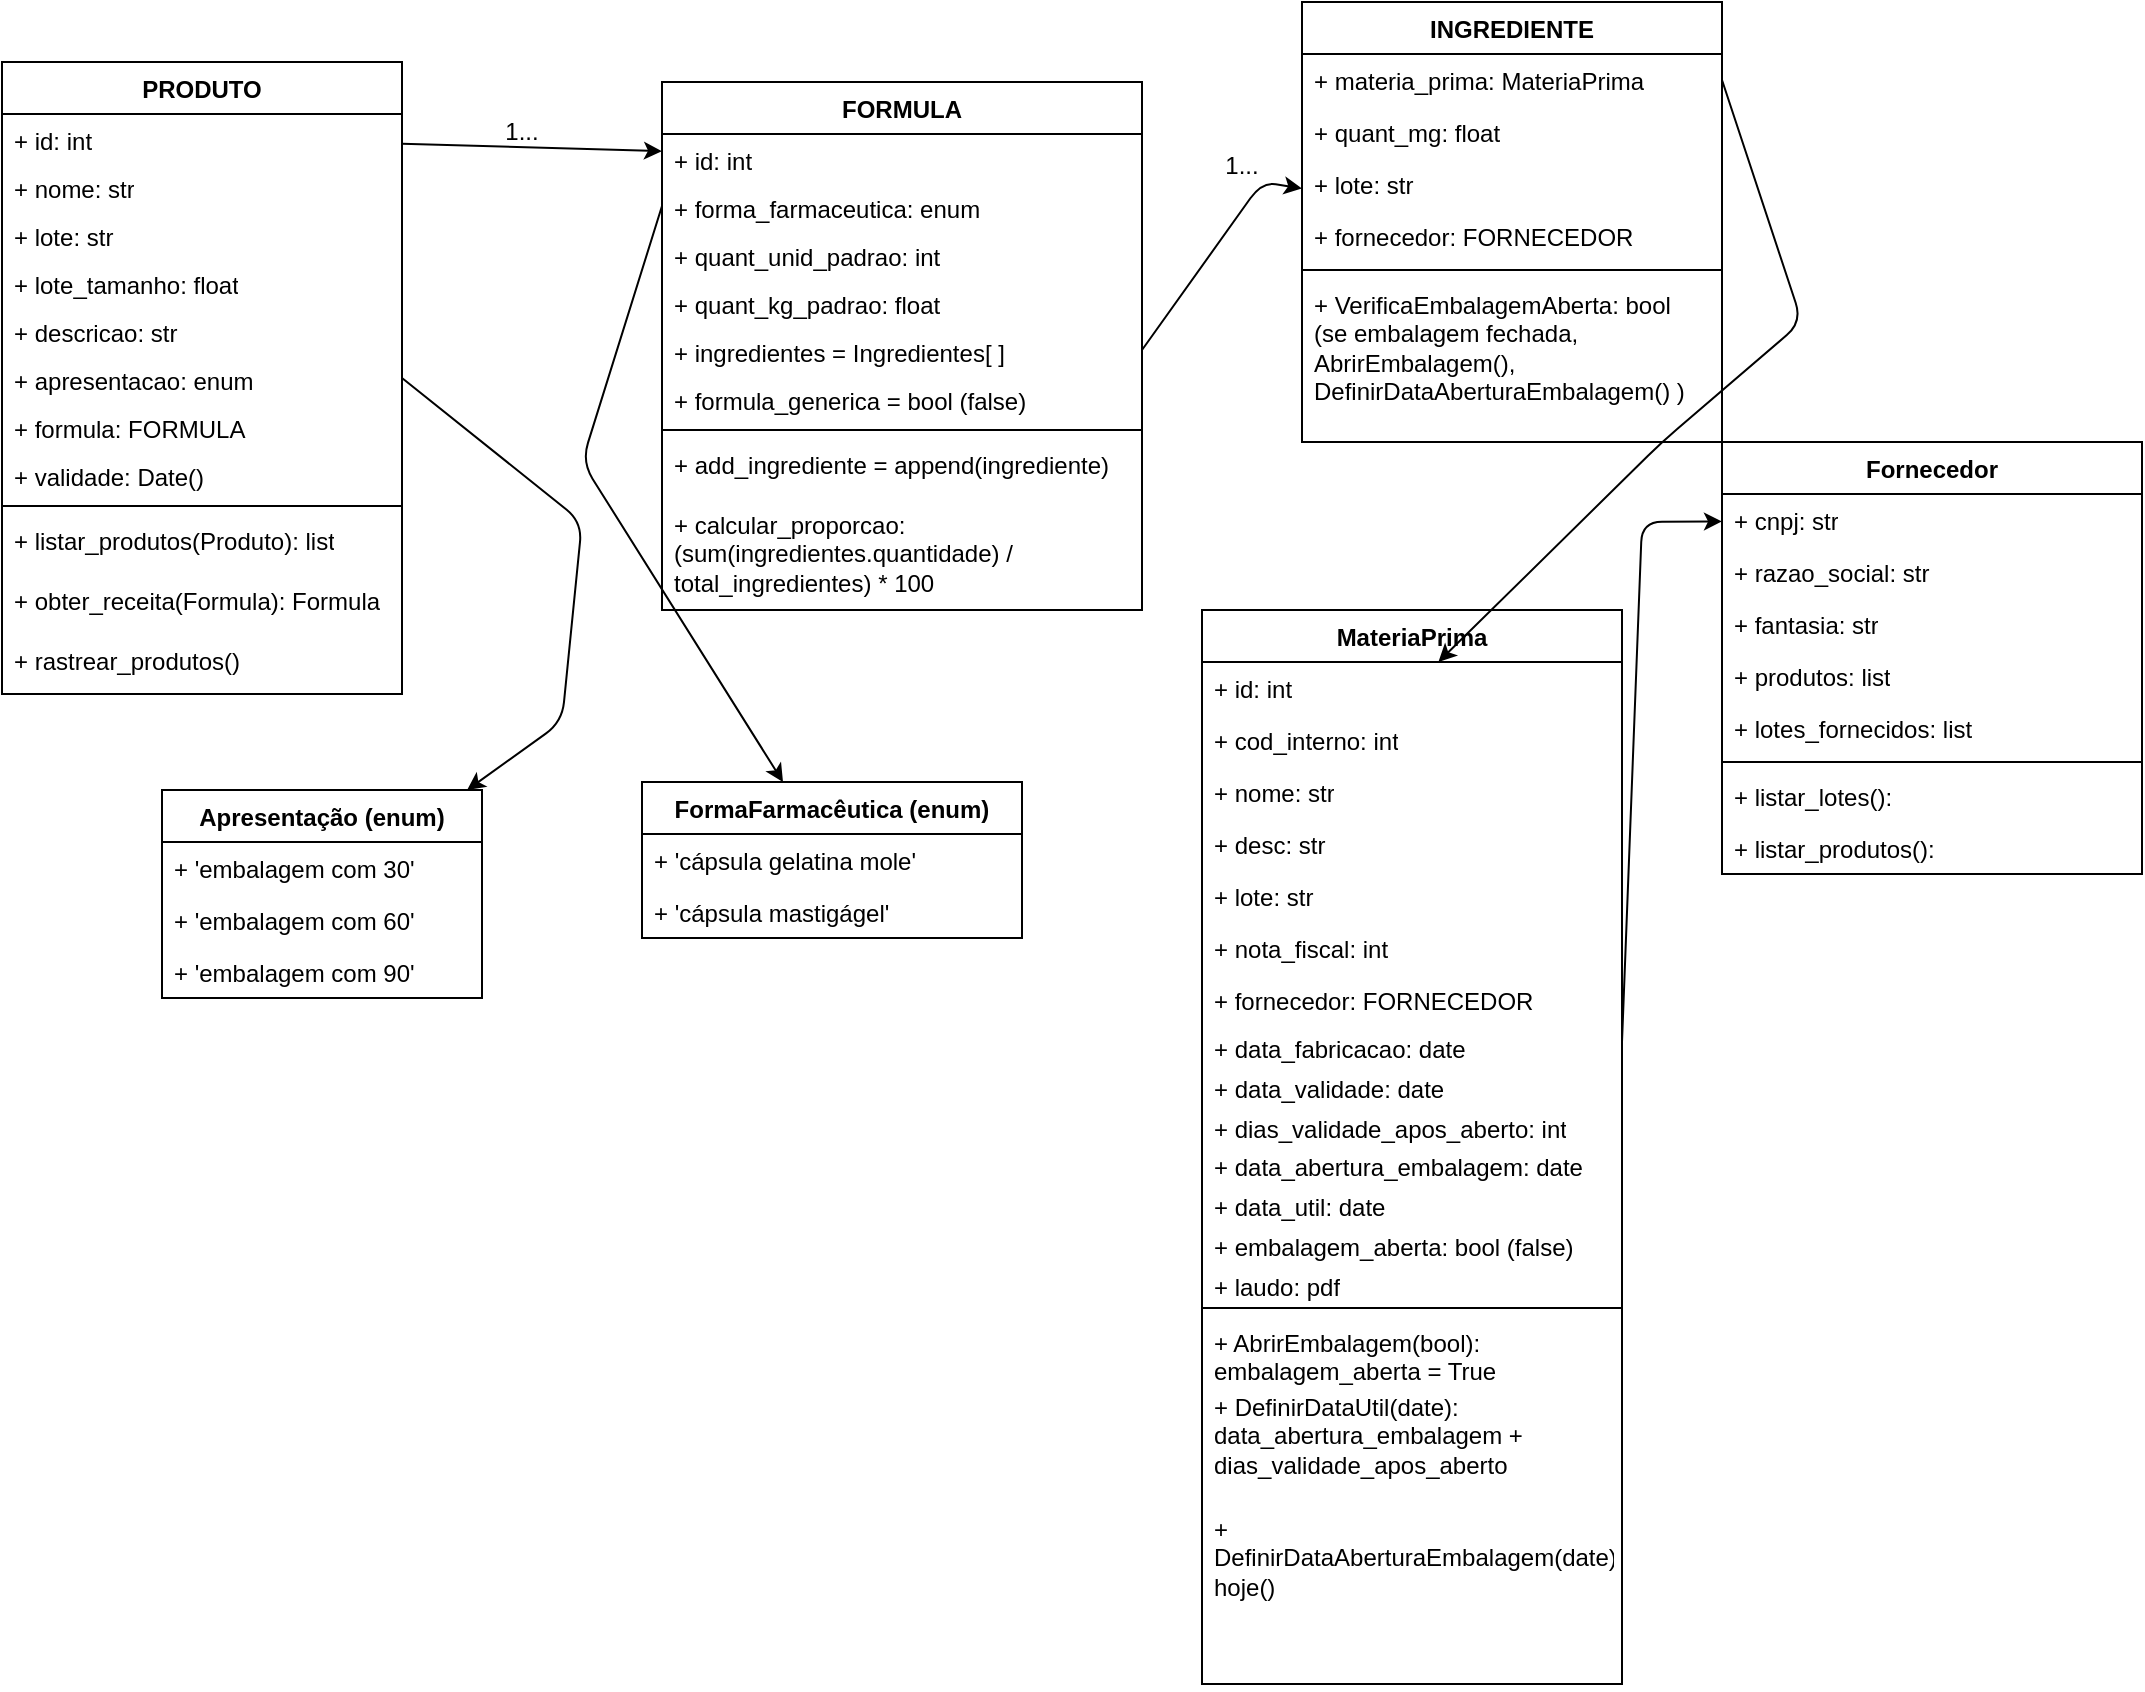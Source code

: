 <mxfile>
    <diagram id="M4Nkps-hcx4vQdY38X9p" name="D01_Receitas">
        <mxGraphModel dx="973" dy="295" grid="1" gridSize="10" guides="1" tooltips="1" connect="1" arrows="1" fold="1" page="1" pageScale="1" pageWidth="1169" pageHeight="827" math="0" shadow="0">
            <root>
                <mxCell id="0"/>
                <mxCell id="1" parent="0"/>
                <mxCell id="174" value="PRODUTO" style="swimlane;fontStyle=1;align=center;verticalAlign=top;childLayout=stackLayout;horizontal=1;startSize=26;horizontalStack=0;resizeParent=1;resizeParentMax=0;resizeLast=0;collapsible=1;marginBottom=0;whiteSpace=wrap;html=1;" parent="1" vertex="1">
                    <mxGeometry x="130" y="140" width="200" height="316" as="geometry"/>
                </mxCell>
                <mxCell id="175" value="&lt;div&gt;+ id: int&lt;/div&gt;" style="text;strokeColor=none;fillColor=none;align=left;verticalAlign=top;spacingLeft=4;spacingRight=4;overflow=hidden;rotatable=0;points=[[0,0.5],[1,0.5]];portConstraint=eastwest;whiteSpace=wrap;html=1;" parent="174" vertex="1">
                    <mxGeometry y="26" width="200" height="24" as="geometry"/>
                </mxCell>
                <mxCell id="186" value="&lt;div&gt;+ nome: str&lt;/div&gt;" style="text;strokeColor=none;fillColor=none;align=left;verticalAlign=top;spacingLeft=4;spacingRight=4;overflow=hidden;rotatable=0;points=[[0,0.5],[1,0.5]];portConstraint=eastwest;whiteSpace=wrap;html=1;" parent="174" vertex="1">
                    <mxGeometry y="50" width="200" height="24" as="geometry"/>
                </mxCell>
                <mxCell id="255" value="&lt;div&gt;+ lote: str&lt;/div&gt;" style="text;strokeColor=none;fillColor=none;align=left;verticalAlign=top;spacingLeft=4;spacingRight=4;overflow=hidden;rotatable=0;points=[[0,0.5],[1,0.5]];portConstraint=eastwest;whiteSpace=wrap;html=1;" parent="174" vertex="1">
                    <mxGeometry y="74" width="200" height="24" as="geometry"/>
                </mxCell>
                <mxCell id="256" value="&lt;div&gt;+ lote_tamanho: float&lt;/div&gt;" style="text;strokeColor=none;fillColor=none;align=left;verticalAlign=top;spacingLeft=4;spacingRight=4;overflow=hidden;rotatable=0;points=[[0,0.5],[1,0.5]];portConstraint=eastwest;whiteSpace=wrap;html=1;" parent="174" vertex="1">
                    <mxGeometry y="98" width="200" height="24" as="geometry"/>
                </mxCell>
                <mxCell id="187" value="&lt;div&gt;+ descricao: str&lt;/div&gt;" style="text;strokeColor=none;fillColor=none;align=left;verticalAlign=top;spacingLeft=4;spacingRight=4;overflow=hidden;rotatable=0;points=[[0,0.5],[1,0.5]];portConstraint=eastwest;whiteSpace=wrap;html=1;" parent="174" vertex="1">
                    <mxGeometry y="122" width="200" height="24" as="geometry"/>
                </mxCell>
                <mxCell id="201" value="&lt;div&gt;+ apresentacao: enum&lt;/div&gt;" style="text;strokeColor=none;fillColor=none;align=left;verticalAlign=top;spacingLeft=4;spacingRight=4;overflow=hidden;rotatable=0;points=[[0,0.5],[1,0.5]];portConstraint=eastwest;whiteSpace=wrap;html=1;" parent="174" vertex="1">
                    <mxGeometry y="146" width="200" height="24" as="geometry"/>
                </mxCell>
                <mxCell id="185" value="&lt;div&gt;+ formula: FORMULA&lt;/div&gt;" style="text;strokeColor=none;fillColor=none;align=left;verticalAlign=top;spacingLeft=4;spacingRight=4;overflow=hidden;rotatable=0;points=[[0,0.5],[1,0.5]];portConstraint=eastwest;whiteSpace=wrap;html=1;" parent="174" vertex="1">
                    <mxGeometry y="170" width="200" height="24" as="geometry"/>
                </mxCell>
                <mxCell id="259" value="&lt;div&gt;+ validade: Date()&lt;/div&gt;" style="text;strokeColor=none;fillColor=none;align=left;verticalAlign=top;spacingLeft=4;spacingRight=4;overflow=hidden;rotatable=0;points=[[0,0.5],[1,0.5]];portConstraint=eastwest;whiteSpace=wrap;html=1;" parent="174" vertex="1">
                    <mxGeometry y="194" width="200" height="24" as="geometry"/>
                </mxCell>
                <mxCell id="176" value="" style="line;strokeWidth=1;fillColor=none;align=left;verticalAlign=middle;spacingTop=-1;spacingLeft=3;spacingRight=3;rotatable=0;labelPosition=right;points=[];portConstraint=eastwest;strokeColor=inherit;" parent="174" vertex="1">
                    <mxGeometry y="218" width="200" height="8" as="geometry"/>
                </mxCell>
                <mxCell id="177" value="+ listar_produtos(Produto): list" style="text;strokeColor=none;fillColor=none;align=left;verticalAlign=top;spacingLeft=4;spacingRight=4;overflow=hidden;rotatable=0;points=[[0,0.5],[1,0.5]];portConstraint=eastwest;whiteSpace=wrap;html=1;" parent="174" vertex="1">
                    <mxGeometry y="226" width="200" height="30" as="geometry"/>
                </mxCell>
                <mxCell id="189" value="+ obter_receita(Formula): Formula" style="text;strokeColor=none;fillColor=none;align=left;verticalAlign=top;spacingLeft=4;spacingRight=4;overflow=hidden;rotatable=0;points=[[0,0.5],[1,0.5]];portConstraint=eastwest;whiteSpace=wrap;html=1;" parent="174" vertex="1">
                    <mxGeometry y="256" width="200" height="30" as="geometry"/>
                </mxCell>
                <mxCell id="257" value="+ rastrear_produtos()" style="text;strokeColor=none;fillColor=none;align=left;verticalAlign=top;spacingLeft=4;spacingRight=4;overflow=hidden;rotatable=0;points=[[0,0.5],[1,0.5]];portConstraint=eastwest;whiteSpace=wrap;html=1;" parent="174" vertex="1">
                    <mxGeometry y="286" width="200" height="30" as="geometry"/>
                </mxCell>
                <mxCell id="191" value="FORMULA" style="swimlane;fontStyle=1;align=center;verticalAlign=top;childLayout=stackLayout;horizontal=1;startSize=26;horizontalStack=0;resizeParent=1;resizeParentMax=0;resizeLast=0;collapsible=1;marginBottom=0;whiteSpace=wrap;html=1;" parent="1" vertex="1">
                    <mxGeometry x="460" y="150" width="240" height="264" as="geometry"/>
                </mxCell>
                <mxCell id="192" value="&lt;div&gt;+ id: int&lt;/div&gt;" style="text;strokeColor=none;fillColor=none;align=left;verticalAlign=top;spacingLeft=4;spacingRight=4;overflow=hidden;rotatable=0;points=[[0,0.5],[1,0.5]];portConstraint=eastwest;whiteSpace=wrap;html=1;" parent="191" vertex="1">
                    <mxGeometry y="26" width="240" height="24" as="geometry"/>
                </mxCell>
                <mxCell id="193" value="&lt;div&gt;+ forma_farmaceutica: enum&lt;/div&gt;" style="text;strokeColor=none;fillColor=none;align=left;verticalAlign=top;spacingLeft=4;spacingRight=4;overflow=hidden;rotatable=0;points=[[0,0.5],[1,0.5]];portConstraint=eastwest;whiteSpace=wrap;html=1;" parent="191" vertex="1">
                    <mxGeometry y="50" width="240" height="24" as="geometry"/>
                </mxCell>
                <mxCell id="194" value="&lt;div&gt;+ quant_unid_padrao: int&lt;/div&gt;" style="text;strokeColor=none;fillColor=none;align=left;verticalAlign=top;spacingLeft=4;spacingRight=4;overflow=hidden;rotatable=0;points=[[0,0.5],[1,0.5]];portConstraint=eastwest;whiteSpace=wrap;html=1;" parent="191" vertex="1">
                    <mxGeometry y="74" width="240" height="24" as="geometry"/>
                </mxCell>
                <mxCell id="200" value="&lt;div&gt;+ quant_kg_padrao: float&lt;/div&gt;" style="text;strokeColor=none;fillColor=none;align=left;verticalAlign=top;spacingLeft=4;spacingRight=4;overflow=hidden;rotatable=0;points=[[0,0.5],[1,0.5]];portConstraint=eastwest;whiteSpace=wrap;html=1;" parent="191" vertex="1">
                    <mxGeometry y="98" width="240" height="24" as="geometry"/>
                </mxCell>
                <mxCell id="195" value="&lt;div&gt;+ ingredientes = Ingredientes[ ]&lt;/div&gt;" style="text;strokeColor=none;fillColor=none;align=left;verticalAlign=top;spacingLeft=4;spacingRight=4;overflow=hidden;rotatable=0;points=[[0,0.5],[1,0.5]];portConstraint=eastwest;whiteSpace=wrap;html=1;" parent="191" vertex="1">
                    <mxGeometry y="122" width="240" height="24" as="geometry"/>
                </mxCell>
                <mxCell id="303" value="&lt;div&gt;+ formula_generica = bool (false)&lt;/div&gt;" style="text;strokeColor=none;fillColor=none;align=left;verticalAlign=top;spacingLeft=4;spacingRight=4;overflow=hidden;rotatable=0;points=[[0,0.5],[1,0.5]];portConstraint=eastwest;whiteSpace=wrap;html=1;" vertex="1" parent="191">
                    <mxGeometry y="146" width="240" height="24" as="geometry"/>
                </mxCell>
                <mxCell id="196" value="" style="line;strokeWidth=1;fillColor=none;align=left;verticalAlign=middle;spacingTop=-1;spacingLeft=3;spacingRight=3;rotatable=0;labelPosition=right;points=[];portConstraint=eastwest;strokeColor=inherit;" parent="191" vertex="1">
                    <mxGeometry y="170" width="240" height="8" as="geometry"/>
                </mxCell>
                <mxCell id="198" value="+ add_ingrediente = append(ingrediente)" style="text;strokeColor=none;fillColor=none;align=left;verticalAlign=top;spacingLeft=4;spacingRight=4;overflow=hidden;rotatable=0;points=[[0,0.5],[1,0.5]];portConstraint=eastwest;whiteSpace=wrap;html=1;" parent="191" vertex="1">
                    <mxGeometry y="178" width="240" height="30" as="geometry"/>
                </mxCell>
                <mxCell id="242" value="+ calcular_proporcao: (sum(ingredientes.quantidade) / total_ingredientes) * 100" style="text;strokeColor=none;fillColor=none;align=left;verticalAlign=top;spacingLeft=4;spacingRight=4;overflow=hidden;rotatable=0;points=[[0,0.5],[1,0.5]];portConstraint=eastwest;whiteSpace=wrap;html=1;" parent="191" vertex="1">
                    <mxGeometry y="208" width="240" height="56" as="geometry"/>
                </mxCell>
                <mxCell id="199" style="edgeStyle=none;html=1;" parent="1" source="175" target="192" edge="1">
                    <mxGeometry relative="1" as="geometry"/>
                </mxCell>
                <mxCell id="202" value="MateriaPrima" style="swimlane;fontStyle=1;align=center;verticalAlign=top;childLayout=stackLayout;horizontal=1;startSize=26;horizontalStack=0;resizeParent=1;resizeParentMax=0;resizeLast=0;collapsible=1;marginBottom=0;whiteSpace=wrap;html=1;" parent="1" vertex="1">
                    <mxGeometry x="730" y="414" width="210" height="537" as="geometry"/>
                </mxCell>
                <mxCell id="203" value="+ id: int" style="text;strokeColor=none;fillColor=none;align=left;verticalAlign=top;spacingLeft=4;spacingRight=4;overflow=hidden;rotatable=0;points=[[0,0.5],[1,0.5]];portConstraint=eastwest;whiteSpace=wrap;html=1;" parent="202" vertex="1">
                    <mxGeometry y="26" width="210" height="26" as="geometry"/>
                </mxCell>
                <mxCell id="302" value="+ cod_interno: int" style="text;strokeColor=none;fillColor=none;align=left;verticalAlign=top;spacingLeft=4;spacingRight=4;overflow=hidden;rotatable=0;points=[[0,0.5],[1,0.5]];portConstraint=eastwest;whiteSpace=wrap;html=1;" vertex="1" parent="202">
                    <mxGeometry y="52" width="210" height="26" as="geometry"/>
                </mxCell>
                <mxCell id="224" value="+ nome: str" style="text;strokeColor=none;fillColor=none;align=left;verticalAlign=top;spacingLeft=4;spacingRight=4;overflow=hidden;rotatable=0;points=[[0,0.5],[1,0.5]];portConstraint=eastwest;whiteSpace=wrap;html=1;" parent="202" vertex="1">
                    <mxGeometry y="78" width="210" height="26" as="geometry"/>
                </mxCell>
                <mxCell id="229" value="+ desc: str" style="text;strokeColor=none;fillColor=none;align=left;verticalAlign=top;spacingLeft=4;spacingRight=4;overflow=hidden;rotatable=0;points=[[0,0.5],[1,0.5]];portConstraint=eastwest;whiteSpace=wrap;html=1;" parent="202" vertex="1">
                    <mxGeometry y="104" width="210" height="26" as="geometry"/>
                </mxCell>
                <mxCell id="228" value="+ lote: str" style="text;strokeColor=none;fillColor=none;align=left;verticalAlign=top;spacingLeft=4;spacingRight=4;overflow=hidden;rotatable=0;points=[[0,0.5],[1,0.5]];portConstraint=eastwest;whiteSpace=wrap;html=1;" parent="202" vertex="1">
                    <mxGeometry y="130" width="210" height="26" as="geometry"/>
                </mxCell>
                <mxCell id="254" value="+ nota_fiscal: int" style="text;strokeColor=none;fillColor=none;align=left;verticalAlign=top;spacingLeft=4;spacingRight=4;overflow=hidden;rotatable=0;points=[[0,0.5],[1,0.5]];portConstraint=eastwest;whiteSpace=wrap;html=1;" parent="202" vertex="1">
                    <mxGeometry y="156" width="210" height="26" as="geometry"/>
                </mxCell>
                <mxCell id="277" value="+ fornecedor: FORNECEDOR" style="text;strokeColor=none;fillColor=none;align=left;verticalAlign=top;spacingLeft=4;spacingRight=4;overflow=hidden;rotatable=0;points=[[0,0.5],[1,0.5]];portConstraint=eastwest;whiteSpace=wrap;html=1;" vertex="1" parent="202">
                    <mxGeometry y="182" width="210" height="24" as="geometry"/>
                </mxCell>
                <mxCell id="230" value="+ data_fabricacao: date" style="text;strokeColor=none;fillColor=none;align=left;verticalAlign=top;spacingLeft=4;spacingRight=4;overflow=hidden;rotatable=0;points=[[0,0.5],[1,0.5]];portConstraint=eastwest;whiteSpace=wrap;html=1;" parent="202" vertex="1">
                    <mxGeometry y="206" width="210" height="20" as="geometry"/>
                </mxCell>
                <mxCell id="278" value="&lt;span style=&quot;color: rgb(0, 0, 0);&quot;&gt;+ data_validade: date&lt;/span&gt;" style="text;strokeColor=none;fillColor=none;align=left;verticalAlign=top;spacingLeft=4;spacingRight=4;overflow=hidden;rotatable=0;points=[[0,0.5],[1,0.5]];portConstraint=eastwest;whiteSpace=wrap;html=1;" vertex="1" parent="202">
                    <mxGeometry y="226" width="210" height="20" as="geometry"/>
                </mxCell>
                <mxCell id="283" value="&lt;span style=&quot;color: rgb(0, 0, 0);&quot;&gt;+ dias_validade_apos_aberto: int&lt;/span&gt;" style="text;strokeColor=none;fillColor=none;align=left;verticalAlign=top;spacingLeft=4;spacingRight=4;overflow=hidden;rotatable=0;points=[[0,0.5],[1,0.5]];portConstraint=eastwest;whiteSpace=wrap;html=1;" vertex="1" parent="202">
                    <mxGeometry y="246" width="210" height="19" as="geometry"/>
                </mxCell>
                <mxCell id="279" value="&lt;span style=&quot;color: rgb(0, 0, 0);&quot;&gt;+ data_abertura_embalagem: date&lt;/span&gt;" style="text;strokeColor=none;fillColor=none;align=left;verticalAlign=top;spacingLeft=4;spacingRight=4;overflow=hidden;rotatable=0;points=[[0,0.5],[1,0.5]];portConstraint=eastwest;whiteSpace=wrap;html=1;" vertex="1" parent="202">
                    <mxGeometry y="265" width="210" height="20" as="geometry"/>
                </mxCell>
                <mxCell id="280" value="&lt;span style=&quot;color: rgb(0, 0, 0);&quot;&gt;+ data_util: date&lt;/span&gt;" style="text;strokeColor=none;fillColor=none;align=left;verticalAlign=top;spacingLeft=4;spacingRight=4;overflow=hidden;rotatable=0;points=[[0,0.5],[1,0.5]];portConstraint=eastwest;whiteSpace=wrap;html=1;" vertex="1" parent="202">
                    <mxGeometry y="285" width="210" height="20" as="geometry"/>
                </mxCell>
                <mxCell id="281" value="&lt;span style=&quot;color: rgb(0, 0, 0);&quot;&gt;+ embalagem_aberta: bool (false)&lt;/span&gt;" style="text;strokeColor=none;fillColor=none;align=left;verticalAlign=top;spacingLeft=4;spacingRight=4;overflow=hidden;rotatable=0;points=[[0,0.5],[1,0.5]];portConstraint=eastwest;whiteSpace=wrap;html=1;" vertex="1" parent="202">
                    <mxGeometry y="305" width="210" height="20" as="geometry"/>
                </mxCell>
                <mxCell id="301" value="&lt;span style=&quot;color: rgb(0, 0, 0);&quot;&gt;+ laudo: pdf&lt;/span&gt;" style="text;strokeColor=none;fillColor=none;align=left;verticalAlign=top;spacingLeft=4;spacingRight=4;overflow=hidden;rotatable=0;points=[[0,0.5],[1,0.5]];portConstraint=eastwest;whiteSpace=wrap;html=1;" vertex="1" parent="202">
                    <mxGeometry y="325" width="210" height="20" as="geometry"/>
                </mxCell>
                <mxCell id="204" value="" style="line;strokeWidth=1;fillColor=none;align=left;verticalAlign=middle;spacingTop=-1;spacingLeft=3;spacingRight=3;rotatable=0;labelPosition=right;points=[];portConstraint=eastwest;strokeColor=inherit;" parent="202" vertex="1">
                    <mxGeometry y="345" width="210" height="8" as="geometry"/>
                </mxCell>
                <mxCell id="205" value="+ AbrirEmbalagem(bool): embalagem_aberta = True" style="text;strokeColor=none;fillColor=none;align=left;verticalAlign=top;spacingLeft=4;spacingRight=4;overflow=hidden;rotatable=0;points=[[0,0.5],[1,0.5]];portConstraint=eastwest;whiteSpace=wrap;html=1;" parent="202" vertex="1">
                    <mxGeometry y="353" width="210" height="32" as="geometry"/>
                </mxCell>
                <mxCell id="282" value="+ DefinirDataUtil(date): data_abertura_embalagem + dias_validade_apos_aberto" style="text;strokeColor=none;fillColor=none;align=left;verticalAlign=top;spacingLeft=4;spacingRight=4;overflow=hidden;rotatable=0;points=[[0,0.5],[1,0.5]];portConstraint=eastwest;whiteSpace=wrap;html=1;" vertex="1" parent="202">
                    <mxGeometry y="385" width="210" height="61" as="geometry"/>
                </mxCell>
                <mxCell id="300" value="+ DefinirDataAberturaEmbalagem(date): hoje()" style="text;strokeColor=none;fillColor=none;align=left;verticalAlign=top;spacingLeft=4;spacingRight=4;overflow=hidden;rotatable=0;points=[[0,0.5],[1,0.5]];portConstraint=eastwest;whiteSpace=wrap;html=1;" vertex="1" parent="202">
                    <mxGeometry y="446" width="210" height="91" as="geometry"/>
                </mxCell>
                <mxCell id="206" value="Apresentação (enum)" style="swimlane;fontStyle=1;align=center;verticalAlign=top;childLayout=stackLayout;horizontal=1;startSize=26;horizontalStack=0;resizeParent=1;resizeParentMax=0;resizeLast=0;collapsible=1;marginBottom=0;whiteSpace=wrap;html=1;" parent="1" vertex="1">
                    <mxGeometry x="210" y="504" width="160" height="104" as="geometry"/>
                </mxCell>
                <mxCell id="207" value="+ &#39;embalagem com 30&#39;" style="text;strokeColor=none;fillColor=none;align=left;verticalAlign=top;spacingLeft=4;spacingRight=4;overflow=hidden;rotatable=0;points=[[0,0.5],[1,0.5]];portConstraint=eastwest;whiteSpace=wrap;html=1;" parent="206" vertex="1">
                    <mxGeometry y="26" width="160" height="26" as="geometry"/>
                </mxCell>
                <mxCell id="216" value="+ &#39;embalagem com 60&#39;" style="text;strokeColor=none;fillColor=none;align=left;verticalAlign=top;spacingLeft=4;spacingRight=4;overflow=hidden;rotatable=0;points=[[0,0.5],[1,0.5]];portConstraint=eastwest;whiteSpace=wrap;html=1;" parent="206" vertex="1">
                    <mxGeometry y="52" width="160" height="26" as="geometry"/>
                </mxCell>
                <mxCell id="217" value="+ &#39;embalagem com 90&#39;" style="text;strokeColor=none;fillColor=none;align=left;verticalAlign=top;spacingLeft=4;spacingRight=4;overflow=hidden;rotatable=0;points=[[0,0.5],[1,0.5]];portConstraint=eastwest;whiteSpace=wrap;html=1;" parent="206" vertex="1">
                    <mxGeometry y="78" width="160" height="26" as="geometry"/>
                </mxCell>
                <mxCell id="218" style="edgeStyle=none;html=1;exitX=1;exitY=0.5;exitDx=0;exitDy=0;" parent="1" source="201" target="206" edge="1">
                    <mxGeometry relative="1" as="geometry">
                        <Array as="points">
                            <mxPoint x="420" y="370"/>
                            <mxPoint x="410" y="470"/>
                        </Array>
                    </mxGeometry>
                </mxCell>
                <mxCell id="219" value="FormaFarmacêutica (enum)" style="swimlane;fontStyle=1;align=center;verticalAlign=top;childLayout=stackLayout;horizontal=1;startSize=26;horizontalStack=0;resizeParent=1;resizeParentMax=0;resizeLast=0;collapsible=1;marginBottom=0;whiteSpace=wrap;html=1;" parent="1" vertex="1">
                    <mxGeometry x="450" y="500" width="190" height="78" as="geometry"/>
                </mxCell>
                <mxCell id="220" value="+ &#39;cápsula gelatina mole&#39;" style="text;strokeColor=none;fillColor=none;align=left;verticalAlign=top;spacingLeft=4;spacingRight=4;overflow=hidden;rotatable=0;points=[[0,0.5],[1,0.5]];portConstraint=eastwest;whiteSpace=wrap;html=1;" parent="219" vertex="1">
                    <mxGeometry y="26" width="190" height="26" as="geometry"/>
                </mxCell>
                <mxCell id="227" value="+ &#39;cápsula mastigágel&#39;" style="text;strokeColor=none;fillColor=none;align=left;verticalAlign=top;spacingLeft=4;spacingRight=4;overflow=hidden;rotatable=0;points=[[0,0.5],[1,0.5]];portConstraint=eastwest;whiteSpace=wrap;html=1;" parent="219" vertex="1">
                    <mxGeometry y="52" width="190" height="26" as="geometry"/>
                </mxCell>
                <mxCell id="223" style="edgeStyle=none;html=1;exitX=0;exitY=0.5;exitDx=0;exitDy=0;" parent="1" source="193" target="219" edge="1">
                    <mxGeometry relative="1" as="geometry">
                        <Array as="points">
                            <mxPoint x="420" y="340"/>
                        </Array>
                    </mxGeometry>
                </mxCell>
                <mxCell id="233" value="INGREDIENTE" style="swimlane;fontStyle=1;align=center;verticalAlign=top;childLayout=stackLayout;horizontal=1;startSize=26;horizontalStack=0;resizeParent=1;resizeParentMax=0;resizeLast=0;collapsible=1;marginBottom=0;whiteSpace=wrap;html=1;" parent="1" vertex="1">
                    <mxGeometry x="780" y="110" width="210" height="220" as="geometry"/>
                </mxCell>
                <mxCell id="235" value="+ materia_prima: MateriaPrima" style="text;strokeColor=none;fillColor=none;align=left;verticalAlign=top;spacingLeft=4;spacingRight=4;overflow=hidden;rotatable=0;points=[[0,0.5],[1,0.5]];portConstraint=eastwest;whiteSpace=wrap;html=1;" parent="233" vertex="1">
                    <mxGeometry y="26" width="210" height="26" as="geometry"/>
                </mxCell>
                <mxCell id="236" value="+ quant_mg: float" style="text;strokeColor=none;fillColor=none;align=left;verticalAlign=top;spacingLeft=4;spacingRight=4;overflow=hidden;rotatable=0;points=[[0,0.5],[1,0.5]];portConstraint=eastwest;whiteSpace=wrap;html=1;" parent="233" vertex="1">
                    <mxGeometry y="52" width="210" height="26" as="geometry"/>
                </mxCell>
                <mxCell id="237" value="+ lote: str" style="text;strokeColor=none;fillColor=none;align=left;verticalAlign=top;spacingLeft=4;spacingRight=4;overflow=hidden;rotatable=0;points=[[0,0.5],[1,0.5]];portConstraint=eastwest;whiteSpace=wrap;html=1;" parent="233" vertex="1">
                    <mxGeometry y="78" width="210" height="26" as="geometry"/>
                </mxCell>
                <mxCell id="238" value="+ fornecedor: FORNECEDOR" style="text;strokeColor=none;fillColor=none;align=left;verticalAlign=top;spacingLeft=4;spacingRight=4;overflow=hidden;rotatable=0;points=[[0,0.5],[1,0.5]];portConstraint=eastwest;whiteSpace=wrap;html=1;" parent="233" vertex="1">
                    <mxGeometry y="104" width="210" height="26" as="geometry"/>
                </mxCell>
                <mxCell id="239" value="" style="line;strokeWidth=1;fillColor=none;align=left;verticalAlign=middle;spacingTop=-1;spacingLeft=3;spacingRight=3;rotatable=0;labelPosition=right;points=[];portConstraint=eastwest;strokeColor=inherit;" parent="233" vertex="1">
                    <mxGeometry y="130" width="210" height="8" as="geometry"/>
                </mxCell>
                <mxCell id="240" value="+ VerificaEmbalagemAberta: bool&lt;div&gt;(se embalagem fechada, AbrirEmbalagem(), DefinirDataAberturaEmbalagem() )&lt;/div&gt;" style="text;strokeColor=none;fillColor=none;align=left;verticalAlign=top;spacingLeft=4;spacingRight=4;overflow=hidden;rotatable=0;points=[[0,0.5],[1,0.5]];portConstraint=eastwest;whiteSpace=wrap;html=1;" parent="233" vertex="1">
                    <mxGeometry y="138" width="210" height="82" as="geometry"/>
                </mxCell>
                <mxCell id="243" style="edgeStyle=none;html=1;exitX=1;exitY=0.5;exitDx=0;exitDy=0;" parent="1" source="235" target="203" edge="1">
                    <mxGeometry relative="1" as="geometry">
                        <Array as="points">
                            <mxPoint x="1030" y="270"/>
                            <mxPoint x="960" y="330"/>
                        </Array>
                    </mxGeometry>
                </mxCell>
                <mxCell id="260" value="Fornecedor" style="swimlane;fontStyle=1;align=center;verticalAlign=top;childLayout=stackLayout;horizontal=1;startSize=26;horizontalStack=0;resizeParent=1;resizeParentMax=0;resizeLast=0;collapsible=1;marginBottom=0;whiteSpace=wrap;html=1;" parent="1" vertex="1">
                    <mxGeometry x="990" y="330" width="210" height="216" as="geometry"/>
                </mxCell>
                <mxCell id="261" value="+ cnpj: str" style="text;strokeColor=none;fillColor=none;align=left;verticalAlign=top;spacingLeft=4;spacingRight=4;overflow=hidden;rotatable=0;points=[[0,0.5],[1,0.5]];portConstraint=eastwest;whiteSpace=wrap;html=1;" parent="260" vertex="1">
                    <mxGeometry y="26" width="210" height="26" as="geometry"/>
                </mxCell>
                <mxCell id="262" value="+ razao_social: str" style="text;strokeColor=none;fillColor=none;align=left;verticalAlign=top;spacingLeft=4;spacingRight=4;overflow=hidden;rotatable=0;points=[[0,0.5],[1,0.5]];portConstraint=eastwest;whiteSpace=wrap;html=1;" parent="260" vertex="1">
                    <mxGeometry y="52" width="210" height="26" as="geometry"/>
                </mxCell>
                <mxCell id="263" value="+ fantasia: str" style="text;strokeColor=none;fillColor=none;align=left;verticalAlign=top;spacingLeft=4;spacingRight=4;overflow=hidden;rotatable=0;points=[[0,0.5],[1,0.5]];portConstraint=eastwest;whiteSpace=wrap;html=1;" parent="260" vertex="1">
                    <mxGeometry y="78" width="210" height="26" as="geometry"/>
                </mxCell>
                <mxCell id="269" value="+ produtos: list" style="text;strokeColor=none;fillColor=none;align=left;verticalAlign=top;spacingLeft=4;spacingRight=4;overflow=hidden;rotatable=0;points=[[0,0.5],[1,0.5]];portConstraint=eastwest;whiteSpace=wrap;html=1;" parent="260" vertex="1">
                    <mxGeometry y="104" width="210" height="26" as="geometry"/>
                </mxCell>
                <mxCell id="270" value="+ lotes_fornecidos: list" style="text;strokeColor=none;fillColor=none;align=left;verticalAlign=top;spacingLeft=4;spacingRight=4;overflow=hidden;rotatable=0;points=[[0,0.5],[1,0.5]];portConstraint=eastwest;whiteSpace=wrap;html=1;" parent="260" vertex="1">
                    <mxGeometry y="130" width="210" height="26" as="geometry"/>
                </mxCell>
                <mxCell id="267" value="" style="line;strokeWidth=1;fillColor=none;align=left;verticalAlign=middle;spacingTop=-1;spacingLeft=3;spacingRight=3;rotatable=0;labelPosition=right;points=[];portConstraint=eastwest;strokeColor=inherit;" parent="260" vertex="1">
                    <mxGeometry y="156" width="210" height="8" as="geometry"/>
                </mxCell>
                <mxCell id="268" value="+ listar_lotes():&amp;nbsp;" style="text;strokeColor=none;fillColor=none;align=left;verticalAlign=top;spacingLeft=4;spacingRight=4;overflow=hidden;rotatable=0;points=[[0,0.5],[1,0.5]];portConstraint=eastwest;whiteSpace=wrap;html=1;" parent="260" vertex="1">
                    <mxGeometry y="164" width="210" height="26" as="geometry"/>
                </mxCell>
                <mxCell id="271" value="+ listar_produtos():&amp;nbsp;" style="text;strokeColor=none;fillColor=none;align=left;verticalAlign=top;spacingLeft=4;spacingRight=4;overflow=hidden;rotatable=0;points=[[0,0.5],[1,0.5]];portConstraint=eastwest;whiteSpace=wrap;html=1;" parent="260" vertex="1">
                    <mxGeometry y="190" width="210" height="26" as="geometry"/>
                </mxCell>
                <mxCell id="272" style="edgeStyle=none;html=1;exitX=1;exitY=0.5;exitDx=0;exitDy=0;" parent="1" source="230" target="261" edge="1">
                    <mxGeometry relative="1" as="geometry">
                        <Array as="points">
                            <mxPoint x="950" y="370"/>
                        </Array>
                    </mxGeometry>
                </mxCell>
                <mxCell id="273" value="1..." style="text;strokeColor=none;align=center;fillColor=none;html=1;verticalAlign=middle;whiteSpace=wrap;rounded=0;" parent="1" vertex="1">
                    <mxGeometry x="360" y="160" width="60" height="30" as="geometry"/>
                </mxCell>
                <mxCell id="274" style="edgeStyle=none;html=1;exitX=1;exitY=0.5;exitDx=0;exitDy=0;" parent="1" source="195" target="233" edge="1">
                    <mxGeometry relative="1" as="geometry">
                        <Array as="points">
                            <mxPoint x="760" y="200"/>
                        </Array>
                    </mxGeometry>
                </mxCell>
                <mxCell id="275" value="1..." style="text;strokeColor=none;align=center;fillColor=none;html=1;verticalAlign=middle;whiteSpace=wrap;rounded=0;" parent="1" vertex="1">
                    <mxGeometry x="720" y="177" width="60" height="30" as="geometry"/>
                </mxCell>
            </root>
        </mxGraphModel>
    </diagram>
</mxfile>